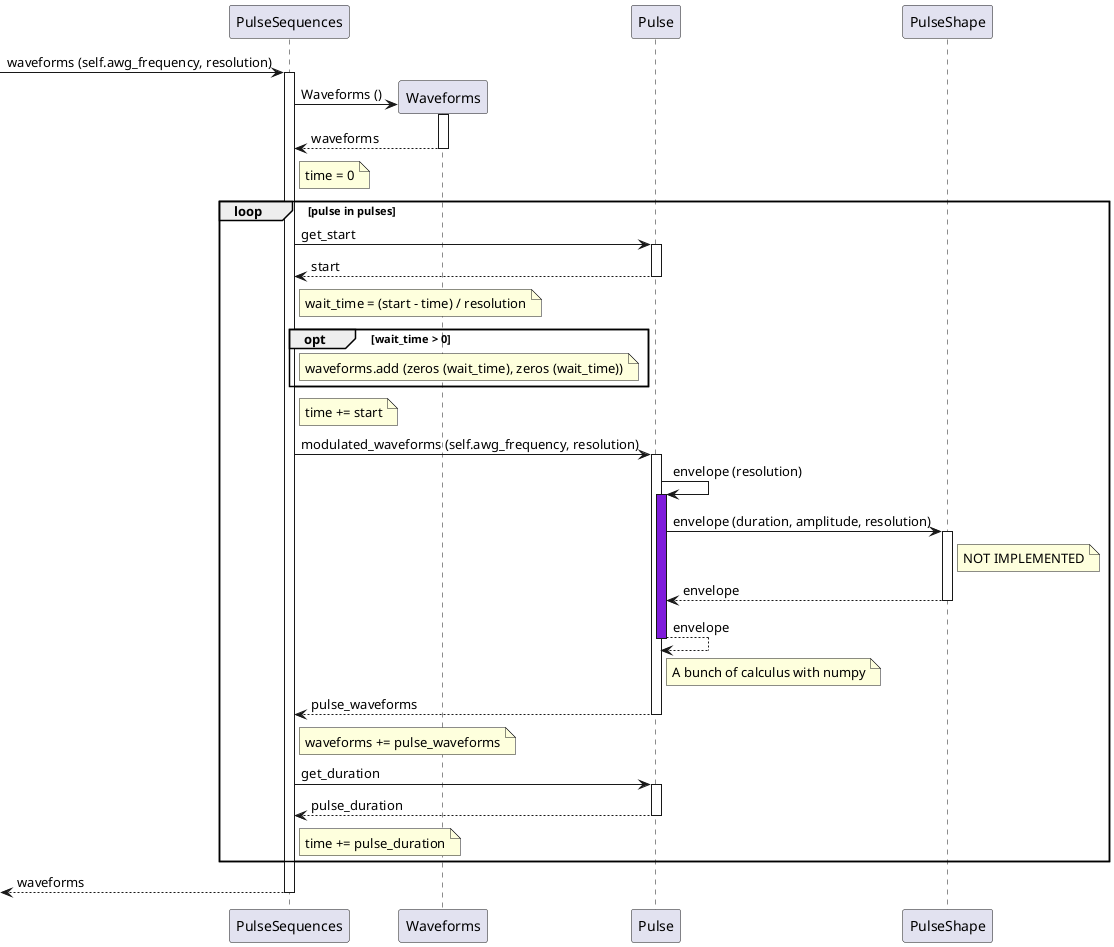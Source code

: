 @startuml

participant PulseSequences as pulseseq
participant Waveforms as waveforms
participant Pulse as pulse
participant PulseShape as pulseshape

[-> pulseseq ++: waveforms (self.awg_frequency, resolution)
pulseseq -> waveforms **: Waveforms ()
activate waveforms
return waveforms
note right of pulseseq: time = 0
loop pulse in pulses
    pulseseq -> pulse ++: get_start
    return start
    note right of pulseseq: wait_time = (start - time) / resolution
    opt wait_time > 0
        note right of pulseseq: waveforms.add (zeros (wait_time), zeros (wait_time))
    end
    note right of pulseseq: time += start
    pulseseq -> pulse ++: modulated_waveforms (self.awg_frequency, resolution)
    pulse -> pulse: envelope (resolution)
    activate pulse #7F1CDB
    pulse -> pulseshape ++: envelope (duration, amplitude, resolution)
    note right of pulseshape: NOT IMPLEMENTED
    return envelope
    return envelope

    note right of pulse: A bunch of calculus with numpy
    return pulse_waveforms
    note right of pulseseq: waveforms += pulse_waveforms
    pulseseq -> pulse ++: get_duration
    return pulse_duration
    note right of pulseseq: time += pulse_duration
end
return waveforms

